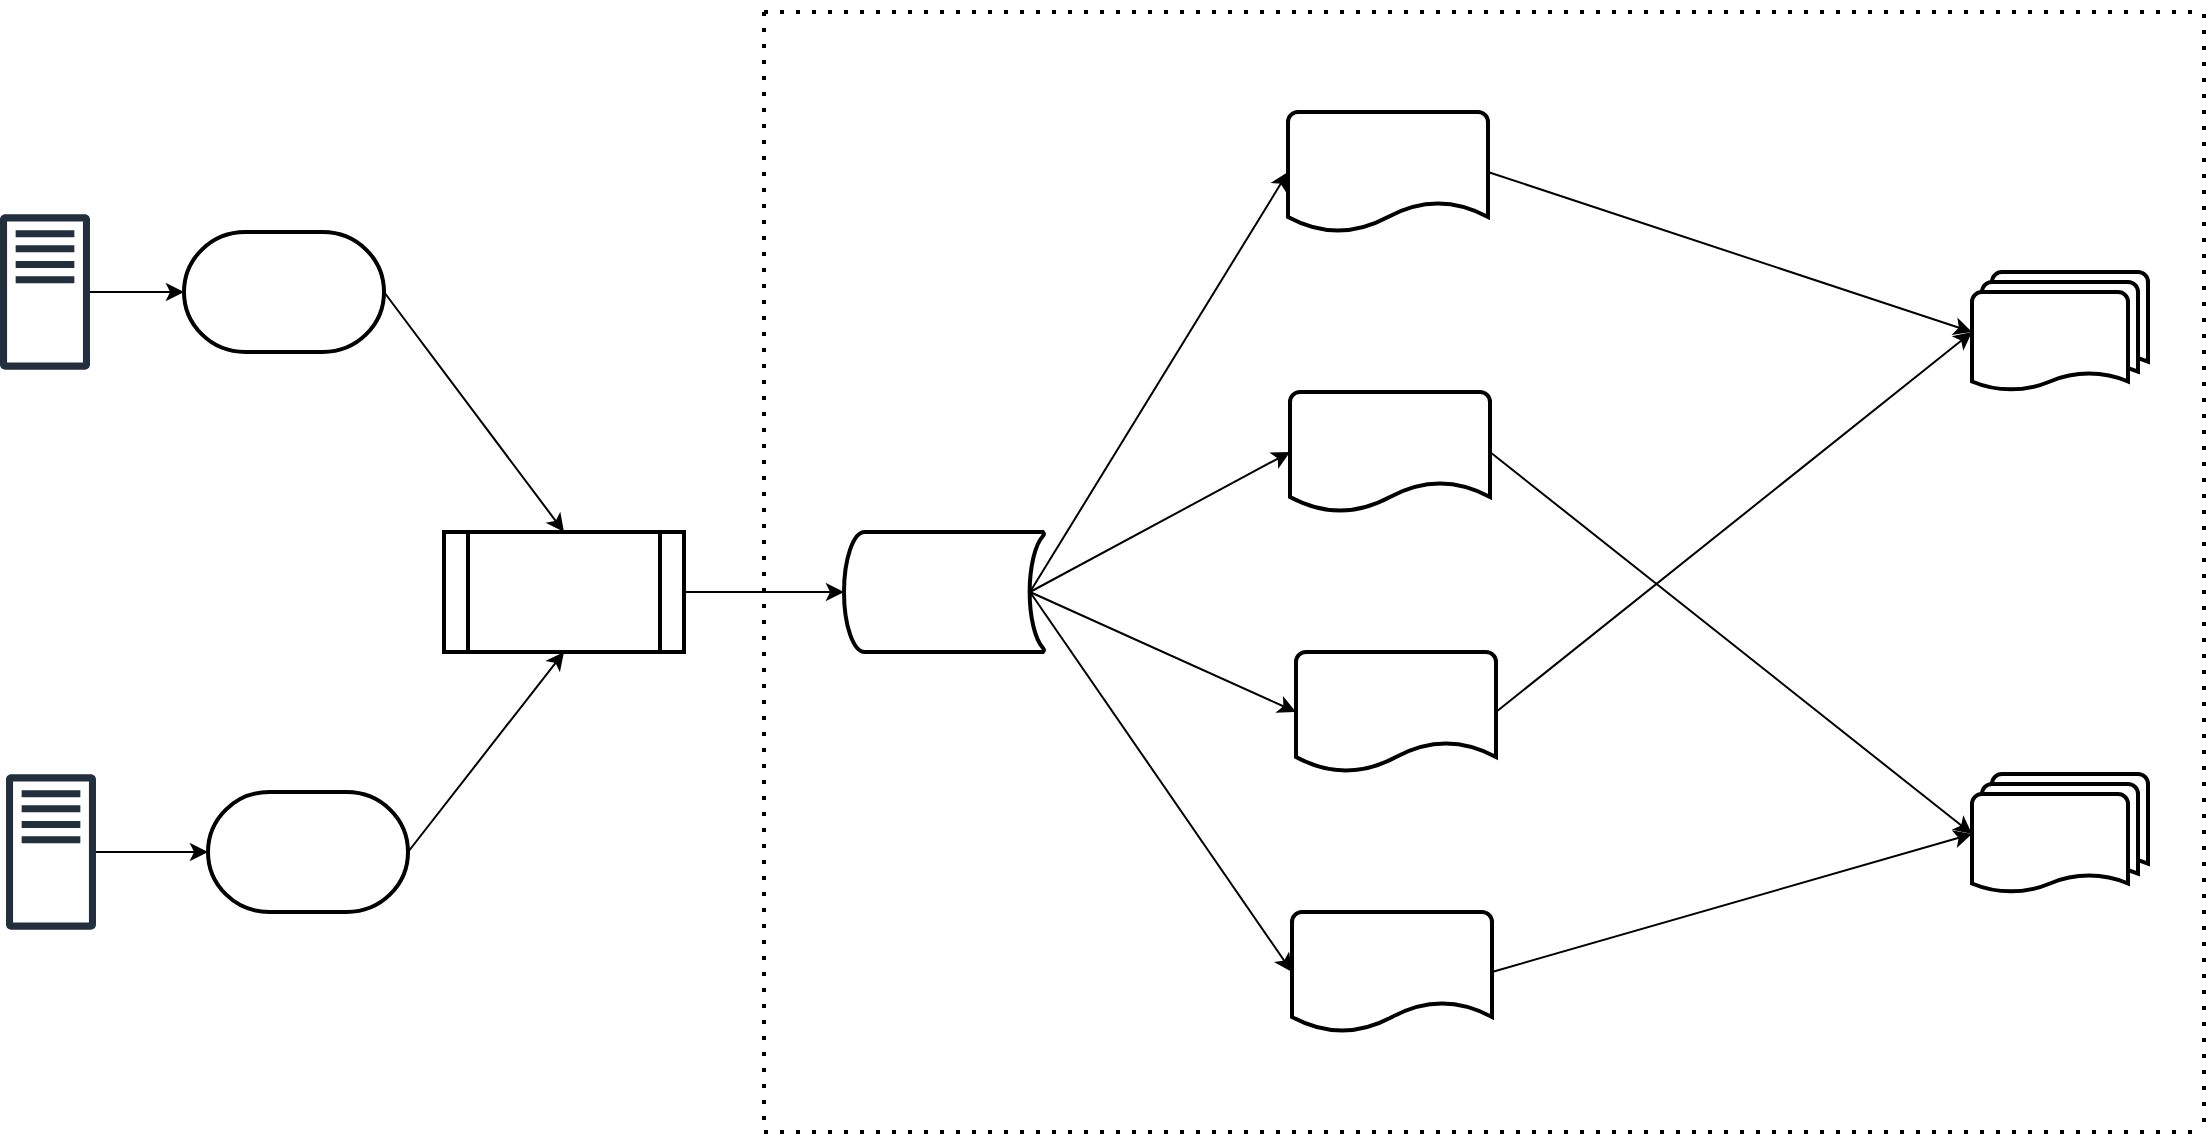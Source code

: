<mxfile version="18.1.1" type="github">
  <diagram id="tTBkmK8_sr1blVk9gfSE" name="Page-1">
    <mxGraphModel dx="1673" dy="908" grid="1" gridSize="10" guides="1" tooltips="1" connect="1" arrows="1" fold="1" page="1" pageScale="1" pageWidth="1169" pageHeight="827" math="0" shadow="0">
      <root>
        <mxCell id="0" />
        <mxCell id="1" parent="0" />
        <mxCell id="5OE1Ac3jXGV1_wq6fAZ4-1" value="" style="sketch=0;outlineConnect=0;fontColor=#232F3E;gradientColor=none;fillColor=#232F3D;strokeColor=none;dashed=0;verticalLabelPosition=bottom;verticalAlign=top;align=center;html=1;fontSize=12;fontStyle=0;aspect=fixed;pointerEvents=1;shape=mxgraph.aws4.traditional_server;" vertex="1" parent="1">
          <mxGeometry x="38" y="243" width="45" height="78" as="geometry" />
        </mxCell>
        <mxCell id="5OE1Ac3jXGV1_wq6fAZ4-2" value="" style="sketch=0;outlineConnect=0;fontColor=#232F3E;gradientColor=none;fillColor=#232F3D;strokeColor=none;dashed=0;verticalLabelPosition=bottom;verticalAlign=top;align=center;html=1;fontSize=12;fontStyle=0;aspect=fixed;pointerEvents=1;shape=mxgraph.aws4.traditional_server;" vertex="1" parent="1">
          <mxGeometry x="41" y="523" width="45" height="78" as="geometry" />
        </mxCell>
        <mxCell id="5OE1Ac3jXGV1_wq6fAZ4-3" value="" style="strokeWidth=2;html=1;shape=mxgraph.flowchart.stored_data;whiteSpace=wrap;" vertex="1" parent="1">
          <mxGeometry x="460" y="402" width="100" height="60" as="geometry" />
        </mxCell>
        <mxCell id="5OE1Ac3jXGV1_wq6fAZ4-4" value="" style="strokeWidth=2;html=1;shape=mxgraph.flowchart.terminator;whiteSpace=wrap;" vertex="1" parent="1">
          <mxGeometry x="130" y="252" width="100" height="60" as="geometry" />
        </mxCell>
        <mxCell id="5OE1Ac3jXGV1_wq6fAZ4-5" value="" style="strokeWidth=2;html=1;shape=mxgraph.flowchart.terminator;whiteSpace=wrap;" vertex="1" parent="1">
          <mxGeometry x="142" y="532" width="100" height="60" as="geometry" />
        </mxCell>
        <mxCell id="5OE1Ac3jXGV1_wq6fAZ4-6" value="" style="endArrow=classic;html=1;rounded=0;entryX=0.5;entryY=1;entryDx=0;entryDy=0;exitX=1;exitY=0.5;exitDx=0;exitDy=0;exitPerimeter=0;" edge="1" parent="1" source="5OE1Ac3jXGV1_wq6fAZ4-5" target="5OE1Ac3jXGV1_wq6fAZ4-29">
          <mxGeometry width="50" height="50" relative="1" as="geometry">
            <mxPoint x="280" y="582" as="sourcePoint" />
            <mxPoint x="600" y="442" as="targetPoint" />
          </mxGeometry>
        </mxCell>
        <mxCell id="5OE1Ac3jXGV1_wq6fAZ4-7" value="" style="endArrow=classic;html=1;rounded=0;exitX=1;exitY=0.5;exitDx=0;exitDy=0;exitPerimeter=0;entryX=0.5;entryY=0;entryDx=0;entryDy=0;" edge="1" parent="1" source="5OE1Ac3jXGV1_wq6fAZ4-4" target="5OE1Ac3jXGV1_wq6fAZ4-29">
          <mxGeometry width="50" height="50" relative="1" as="geometry">
            <mxPoint x="550" y="492" as="sourcePoint" />
            <mxPoint x="600" y="442" as="targetPoint" />
          </mxGeometry>
        </mxCell>
        <mxCell id="5OE1Ac3jXGV1_wq6fAZ4-8" value="" style="endArrow=classic;html=1;rounded=0;entryX=0;entryY=0.5;entryDx=0;entryDy=0;entryPerimeter=0;" edge="1" parent="1" source="5OE1Ac3jXGV1_wq6fAZ4-2" target="5OE1Ac3jXGV1_wq6fAZ4-5">
          <mxGeometry width="50" height="50" relative="1" as="geometry">
            <mxPoint x="550" y="492" as="sourcePoint" />
            <mxPoint x="600" y="442" as="targetPoint" />
          </mxGeometry>
        </mxCell>
        <mxCell id="5OE1Ac3jXGV1_wq6fAZ4-9" value="" style="endArrow=classic;html=1;rounded=0;entryX=0;entryY=0.5;entryDx=0;entryDy=0;entryPerimeter=0;" edge="1" parent="1" source="5OE1Ac3jXGV1_wq6fAZ4-1" target="5OE1Ac3jXGV1_wq6fAZ4-4">
          <mxGeometry width="50" height="50" relative="1" as="geometry">
            <mxPoint x="550" y="492" as="sourcePoint" />
            <mxPoint x="600" y="442" as="targetPoint" />
          </mxGeometry>
        </mxCell>
        <mxCell id="5OE1Ac3jXGV1_wq6fAZ4-10" value="" style="strokeWidth=2;html=1;shape=mxgraph.flowchart.document2;whiteSpace=wrap;size=0.25;" vertex="1" parent="1">
          <mxGeometry x="682" y="192" width="100" height="60" as="geometry" />
        </mxCell>
        <mxCell id="5OE1Ac3jXGV1_wq6fAZ4-11" value="" style="strokeWidth=2;html=1;shape=mxgraph.flowchart.document2;whiteSpace=wrap;size=0.25;" vertex="1" parent="1">
          <mxGeometry x="683" y="332" width="100" height="60" as="geometry" />
        </mxCell>
        <mxCell id="5OE1Ac3jXGV1_wq6fAZ4-12" value="" style="strokeWidth=2;html=1;shape=mxgraph.flowchart.document2;whiteSpace=wrap;size=0.25;" vertex="1" parent="1">
          <mxGeometry x="686" y="462" width="100" height="60" as="geometry" />
        </mxCell>
        <mxCell id="5OE1Ac3jXGV1_wq6fAZ4-13" value="" style="strokeWidth=2;html=1;shape=mxgraph.flowchart.multi-document;whiteSpace=wrap;" vertex="1" parent="1">
          <mxGeometry x="1024" y="272" width="88" height="60" as="geometry" />
        </mxCell>
        <mxCell id="5OE1Ac3jXGV1_wq6fAZ4-14" value="" style="strokeWidth=2;html=1;shape=mxgraph.flowchart.multi-document;whiteSpace=wrap;" vertex="1" parent="1">
          <mxGeometry x="1024" y="523" width="88" height="60" as="geometry" />
        </mxCell>
        <mxCell id="5OE1Ac3jXGV1_wq6fAZ4-15" value="" style="endArrow=classic;html=1;rounded=0;exitX=0.93;exitY=0.5;exitDx=0;exitDy=0;exitPerimeter=0;entryX=0;entryY=0.5;entryDx=0;entryDy=0;entryPerimeter=0;" edge="1" parent="1" source="5OE1Ac3jXGV1_wq6fAZ4-3" target="5OE1Ac3jXGV1_wq6fAZ4-10">
          <mxGeometry width="50" height="50" relative="1" as="geometry">
            <mxPoint x="550" y="492" as="sourcePoint" />
            <mxPoint x="600" y="442" as="targetPoint" />
          </mxGeometry>
        </mxCell>
        <mxCell id="5OE1Ac3jXGV1_wq6fAZ4-16" value="" style="endArrow=classic;html=1;rounded=0;exitX=0.93;exitY=0.5;exitDx=0;exitDy=0;exitPerimeter=0;entryX=0;entryY=0.5;entryDx=0;entryDy=0;entryPerimeter=0;" edge="1" parent="1" source="5OE1Ac3jXGV1_wq6fAZ4-3" target="5OE1Ac3jXGV1_wq6fAZ4-11">
          <mxGeometry width="50" height="50" relative="1" as="geometry">
            <mxPoint x="550" y="492" as="sourcePoint" />
            <mxPoint x="600" y="442" as="targetPoint" />
          </mxGeometry>
        </mxCell>
        <mxCell id="5OE1Ac3jXGV1_wq6fAZ4-17" value="" style="endArrow=classic;html=1;rounded=0;exitX=0.93;exitY=0.5;exitDx=0;exitDy=0;exitPerimeter=0;entryX=0;entryY=0.5;entryDx=0;entryDy=0;entryPerimeter=0;" edge="1" parent="1" source="5OE1Ac3jXGV1_wq6fAZ4-3" target="5OE1Ac3jXGV1_wq6fAZ4-12">
          <mxGeometry width="50" height="50" relative="1" as="geometry">
            <mxPoint x="550" y="492" as="sourcePoint" />
            <mxPoint x="600" y="442" as="targetPoint" />
          </mxGeometry>
        </mxCell>
        <mxCell id="5OE1Ac3jXGV1_wq6fAZ4-18" value="" style="endArrow=classic;html=1;rounded=0;exitX=1;exitY=0.5;exitDx=0;exitDy=0;exitPerimeter=0;entryX=0;entryY=0.5;entryDx=0;entryDy=0;entryPerimeter=0;" edge="1" parent="1" source="5OE1Ac3jXGV1_wq6fAZ4-10" target="5OE1Ac3jXGV1_wq6fAZ4-13">
          <mxGeometry width="50" height="50" relative="1" as="geometry">
            <mxPoint x="550" y="492" as="sourcePoint" />
            <mxPoint x="600" y="442" as="targetPoint" />
          </mxGeometry>
        </mxCell>
        <mxCell id="5OE1Ac3jXGV1_wq6fAZ4-19" value="" style="strokeWidth=2;html=1;shape=mxgraph.flowchart.document2;whiteSpace=wrap;size=0.25;" vertex="1" parent="1">
          <mxGeometry x="684" y="592" width="100" height="60" as="geometry" />
        </mxCell>
        <mxCell id="5OE1Ac3jXGV1_wq6fAZ4-20" value="" style="endArrow=classic;html=1;rounded=0;exitX=0.93;exitY=0.5;exitDx=0;exitDy=0;exitPerimeter=0;entryX=0;entryY=0.5;entryDx=0;entryDy=0;entryPerimeter=0;" edge="1" parent="1" source="5OE1Ac3jXGV1_wq6fAZ4-3" target="5OE1Ac3jXGV1_wq6fAZ4-19">
          <mxGeometry width="50" height="50" relative="1" as="geometry">
            <mxPoint x="550" y="492" as="sourcePoint" />
            <mxPoint x="600" y="442" as="targetPoint" />
          </mxGeometry>
        </mxCell>
        <mxCell id="5OE1Ac3jXGV1_wq6fAZ4-21" value="" style="endArrow=classic;html=1;rounded=0;exitX=1;exitY=0.5;exitDx=0;exitDy=0;exitPerimeter=0;entryX=0;entryY=0.5;entryDx=0;entryDy=0;entryPerimeter=0;" edge="1" parent="1" source="5OE1Ac3jXGV1_wq6fAZ4-12" target="5OE1Ac3jXGV1_wq6fAZ4-13">
          <mxGeometry width="50" height="50" relative="1" as="geometry">
            <mxPoint x="550" y="492" as="sourcePoint" />
            <mxPoint x="830" y="282" as="targetPoint" />
          </mxGeometry>
        </mxCell>
        <mxCell id="5OE1Ac3jXGV1_wq6fAZ4-22" value="" style="endArrow=classic;html=1;rounded=0;exitX=1;exitY=0.5;exitDx=0;exitDy=0;exitPerimeter=0;entryX=0;entryY=0.5;entryDx=0;entryDy=0;entryPerimeter=0;" edge="1" parent="1" source="5OE1Ac3jXGV1_wq6fAZ4-11" target="5OE1Ac3jXGV1_wq6fAZ4-14">
          <mxGeometry width="50" height="50" relative="1" as="geometry">
            <mxPoint x="550" y="492" as="sourcePoint" />
            <mxPoint x="600" y="442" as="targetPoint" />
          </mxGeometry>
        </mxCell>
        <mxCell id="5OE1Ac3jXGV1_wq6fAZ4-23" value="" style="endArrow=classic;html=1;rounded=0;exitX=1;exitY=0.5;exitDx=0;exitDy=0;exitPerimeter=0;entryX=0;entryY=0.5;entryDx=0;entryDy=0;entryPerimeter=0;" edge="1" parent="1" source="5OE1Ac3jXGV1_wq6fAZ4-19" target="5OE1Ac3jXGV1_wq6fAZ4-14">
          <mxGeometry width="50" height="50" relative="1" as="geometry">
            <mxPoint x="550" y="492" as="sourcePoint" />
            <mxPoint x="600" y="442" as="targetPoint" />
          </mxGeometry>
        </mxCell>
        <mxCell id="5OE1Ac3jXGV1_wq6fAZ4-24" value="" style="endArrow=none;dashed=1;html=1;dashPattern=1 3;strokeWidth=2;rounded=0;" edge="1" parent="1">
          <mxGeometry width="50" height="50" relative="1" as="geometry">
            <mxPoint x="420" y="142" as="sourcePoint" />
            <mxPoint x="1140" y="142" as="targetPoint" />
          </mxGeometry>
        </mxCell>
        <mxCell id="5OE1Ac3jXGV1_wq6fAZ4-25" value="" style="endArrow=none;dashed=1;html=1;dashPattern=1 3;strokeWidth=2;rounded=0;" edge="1" parent="1">
          <mxGeometry width="50" height="50" relative="1" as="geometry">
            <mxPoint x="420" y="142" as="sourcePoint" />
            <mxPoint x="420" y="702" as="targetPoint" />
          </mxGeometry>
        </mxCell>
        <mxCell id="5OE1Ac3jXGV1_wq6fAZ4-26" value="" style="endArrow=none;dashed=1;html=1;dashPattern=1 3;strokeWidth=2;rounded=0;" edge="1" parent="1">
          <mxGeometry width="50" height="50" relative="1" as="geometry">
            <mxPoint x="420" y="702" as="sourcePoint" />
            <mxPoint x="1140" y="702" as="targetPoint" />
          </mxGeometry>
        </mxCell>
        <mxCell id="5OE1Ac3jXGV1_wq6fAZ4-27" value="" style="endArrow=none;dashed=1;html=1;dashPattern=1 3;strokeWidth=2;rounded=0;" edge="1" parent="1">
          <mxGeometry width="50" height="50" relative="1" as="geometry">
            <mxPoint x="1140" y="697" as="sourcePoint" />
            <mxPoint x="1140" y="137" as="targetPoint" />
          </mxGeometry>
        </mxCell>
        <mxCell id="5OE1Ac3jXGV1_wq6fAZ4-29" value="" style="shape=process;whiteSpace=wrap;html=1;backgroundOutline=1;strokeWidth=2;" vertex="1" parent="1">
          <mxGeometry x="260" y="402" width="120" height="60" as="geometry" />
        </mxCell>
        <mxCell id="5OE1Ac3jXGV1_wq6fAZ4-30" value="" style="endArrow=classic;html=1;rounded=0;exitX=1;exitY=0.5;exitDx=0;exitDy=0;entryX=0;entryY=0.5;entryDx=0;entryDy=0;entryPerimeter=0;" edge="1" parent="1" source="5OE1Ac3jXGV1_wq6fAZ4-29" target="5OE1Ac3jXGV1_wq6fAZ4-3">
          <mxGeometry width="50" height="50" relative="1" as="geometry">
            <mxPoint x="550" y="492" as="sourcePoint" />
            <mxPoint x="600" y="442" as="targetPoint" />
          </mxGeometry>
        </mxCell>
      </root>
    </mxGraphModel>
  </diagram>
</mxfile>
